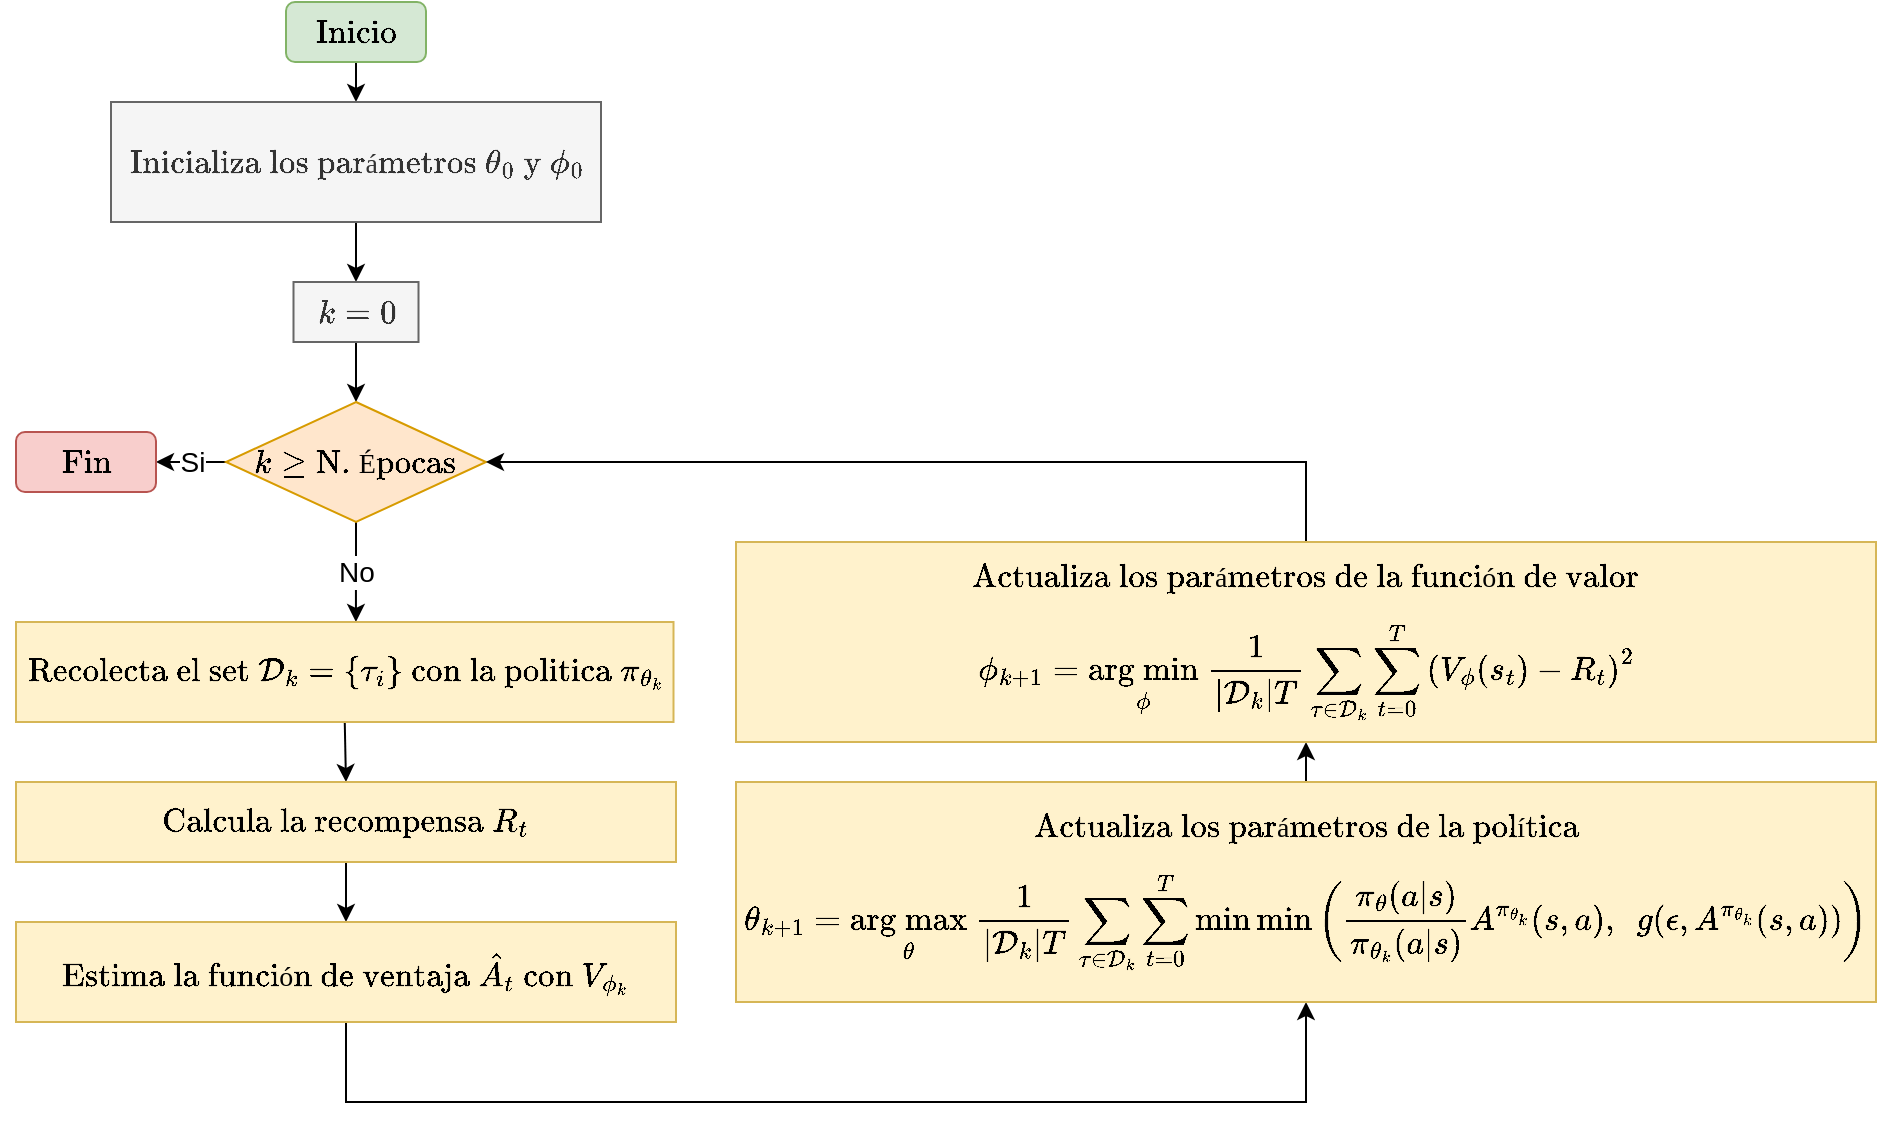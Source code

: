 <mxfile version="20.8.13" type="device"><diagram name="Page-1" id="76BeYTp0dS8QkQsK7aka"><mxGraphModel dx="931" dy="1300" grid="1" gridSize="10" guides="1" tooltips="1" connect="1" arrows="1" fold="1" page="1" pageScale="1" pageWidth="850" pageHeight="1100" math="1" shadow="0"><root><mxCell id="0"/><mxCell id="1" parent="0"/><mxCell id="2h0Cg1ZDNuY4bz9XLVjB-36" style="edgeStyle=orthogonalEdgeStyle;rounded=0;orthogonalLoop=1;jettySize=auto;html=1;exitX=0.5;exitY=1;exitDx=0;exitDy=0;entryX=0.5;entryY=0;entryDx=0;entryDy=0;fontSize=14;" edge="1" parent="1" source="2h0Cg1ZDNuY4bz9XLVjB-1" target="2h0Cg1ZDNuY4bz9XLVjB-2"><mxGeometry relative="1" as="geometry"/></mxCell><mxCell id="2h0Cg1ZDNuY4bz9XLVjB-1" value="$$\text{Inicio}$$" style="rounded=1;whiteSpace=wrap;html=1;fillColor=#d5e8d4;strokeColor=#82b366;fontSize=14;" vertex="1" parent="1"><mxGeometry x="335" y="120" width="70" height="30" as="geometry"/></mxCell><mxCell id="2h0Cg1ZDNuY4bz9XLVjB-14" style="edgeStyle=orthogonalEdgeStyle;rounded=0;orthogonalLoop=1;jettySize=auto;html=1;exitX=0.5;exitY=1;exitDx=0;exitDy=0;entryX=0.5;entryY=0;entryDx=0;entryDy=0;fontSize=14;" edge="1" parent="1" source="2h0Cg1ZDNuY4bz9XLVjB-2" target="2h0Cg1ZDNuY4bz9XLVjB-3"><mxGeometry relative="1" as="geometry"/></mxCell><mxCell id="2h0Cg1ZDNuY4bz9XLVjB-2" value="$$\text{Inicializa los parámetros } \\ \theta_0 \text{ y } \phi_0$$" style="rounded=0;align=center;whiteSpace=wrap;html=1;fillColor=#f5f5f5;fontColor=#333333;strokeColor=#666666;fontSize=14;" vertex="1" parent="1"><mxGeometry x="247.5" y="170" width="245" height="60" as="geometry"/></mxCell><mxCell id="2h0Cg1ZDNuY4bz9XLVjB-15" style="edgeStyle=orthogonalEdgeStyle;rounded=0;orthogonalLoop=1;jettySize=auto;html=1;exitX=0.5;exitY=1;exitDx=0;exitDy=0;entryX=0.5;entryY=0;entryDx=0;entryDy=0;fontSize=14;" edge="1" parent="1" source="2h0Cg1ZDNuY4bz9XLVjB-3" target="2h0Cg1ZDNuY4bz9XLVjB-4"><mxGeometry relative="1" as="geometry"/></mxCell><mxCell id="2h0Cg1ZDNuY4bz9XLVjB-3" value="$$k = 0$$" style="rounded=0;align=center;whiteSpace=wrap;html=1;fillColor=#f5f5f5;fontColor=#333333;strokeColor=#666666;fontSize=14;" vertex="1" parent="1"><mxGeometry x="338.75" y="260" width="62.5" height="30" as="geometry"/></mxCell><mxCell id="2h0Cg1ZDNuY4bz9XLVjB-16" value="No" style="edgeStyle=orthogonalEdgeStyle;rounded=0;orthogonalLoop=1;jettySize=auto;html=1;exitX=0.5;exitY=1;exitDx=0;exitDy=0;entryX=0.517;entryY=0;entryDx=0;entryDy=0;fontSize=14;entryPerimeter=0;" edge="1" parent="1" source="2h0Cg1ZDNuY4bz9XLVjB-4" target="2h0Cg1ZDNuY4bz9XLVjB-5"><mxGeometry relative="1" as="geometry"/></mxCell><mxCell id="2h0Cg1ZDNuY4bz9XLVjB-33" value="Si" style="edgeStyle=orthogonalEdgeStyle;rounded=0;orthogonalLoop=1;jettySize=auto;html=1;exitX=0;exitY=0.5;exitDx=0;exitDy=0;entryX=1;entryY=0.5;entryDx=0;entryDy=0;fontSize=14;" edge="1" parent="1" source="2h0Cg1ZDNuY4bz9XLVjB-4" target="2h0Cg1ZDNuY4bz9XLVjB-11"><mxGeometry relative="1" as="geometry"/></mxCell><mxCell id="2h0Cg1ZDNuY4bz9XLVjB-4" value="$$k \geq \text{N. Épocas}$$" style="rhombus;whiteSpace=wrap;html=1;fillColor=#ffe6cc;strokeColor=#d79b00;fontSize=14;" vertex="1" parent="1"><mxGeometry x="305" y="320" width="130" height="60" as="geometry"/></mxCell><mxCell id="2h0Cg1ZDNuY4bz9XLVjB-17" style="edgeStyle=orthogonalEdgeStyle;rounded=0;orthogonalLoop=1;jettySize=auto;html=1;exitX=0.5;exitY=1;exitDx=0;exitDy=0;entryX=0.5;entryY=0;entryDx=0;entryDy=0;fontSize=14;" edge="1" parent="1" source="2h0Cg1ZDNuY4bz9XLVjB-5" target="2h0Cg1ZDNuY4bz9XLVjB-7"><mxGeometry relative="1" as="geometry"/></mxCell><mxCell id="2h0Cg1ZDNuY4bz9XLVjB-5" value="$$\text{Recolecta el set } \mathcal{D}_k = \{\tau_i\} \text{ con la politica } \pi_{\theta_{k}}$$" style="rounded=0;align=center;whiteSpace=wrap;html=1;fillColor=#fff2cc;strokeColor=#d6b656;fontSize=14;" vertex="1" parent="1"><mxGeometry x="200" y="430" width="328.75" height="50" as="geometry"/></mxCell><mxCell id="2h0Cg1ZDNuY4bz9XLVjB-18" style="edgeStyle=orthogonalEdgeStyle;rounded=0;orthogonalLoop=1;jettySize=auto;html=1;exitX=0.5;exitY=1;exitDx=0;exitDy=0;entryX=0.5;entryY=0;entryDx=0;entryDy=0;fontSize=14;" edge="1" parent="1" source="2h0Cg1ZDNuY4bz9XLVjB-7" target="2h0Cg1ZDNuY4bz9XLVjB-8"><mxGeometry relative="1" as="geometry"/></mxCell><mxCell id="2h0Cg1ZDNuY4bz9XLVjB-7" value="$$\text{Calcula la recompensa } R_t$$" style="rounded=0;align=center;whiteSpace=wrap;html=1;fillColor=#fff2cc;strokeColor=#d6b656;fontSize=14;" vertex="1" parent="1"><mxGeometry x="200" y="510" width="330" height="40" as="geometry"/></mxCell><mxCell id="2h0Cg1ZDNuY4bz9XLVjB-30" style="edgeStyle=orthogonalEdgeStyle;rounded=0;orthogonalLoop=1;jettySize=auto;html=1;exitX=0.5;exitY=1;exitDx=0;exitDy=0;entryX=0.5;entryY=1;entryDx=0;entryDy=0;fontSize=14;" edge="1" parent="1" source="2h0Cg1ZDNuY4bz9XLVjB-8" target="2h0Cg1ZDNuY4bz9XLVjB-9"><mxGeometry relative="1" as="geometry"><Array as="points"><mxPoint x="370" y="670"/><mxPoint x="852" y="670"/></Array></mxGeometry></mxCell><mxCell id="2h0Cg1ZDNuY4bz9XLVjB-8" value="$$\text{Estima la función de ventaja } \hat{A_t} \text{ con } V_{\phi_{k}}$$" style="rounded=0;align=center;whiteSpace=wrap;html=1;fillColor=#fff2cc;strokeColor=#d6b656;fontSize=14;" vertex="1" parent="1"><mxGeometry x="200" y="580" width="330" height="50" as="geometry"/></mxCell><mxCell id="2h0Cg1ZDNuY4bz9XLVjB-31" style="edgeStyle=orthogonalEdgeStyle;rounded=0;orthogonalLoop=1;jettySize=auto;html=1;exitX=0.5;exitY=0;exitDx=0;exitDy=0;entryX=0.5;entryY=1;entryDx=0;entryDy=0;fontSize=14;" edge="1" parent="1" source="2h0Cg1ZDNuY4bz9XLVjB-9" target="2h0Cg1ZDNuY4bz9XLVjB-10"><mxGeometry relative="1" as="geometry"/></mxCell><mxCell id="2h0Cg1ZDNuY4bz9XLVjB-9" value="$$\text{Actualiza los parámetros de la política}$$ $$\theta_{k+1} = \underset{\theta}{\mathrm{arg \space max}} \space \frac{1}{|\mathcal{D_k}|T}\sum_{\tau \in \mathcal{D}_k}\sum_{t=0}^{T} \min \min{\left( \frac{\pi_{\theta}(a|s)}{\pi_{\theta_{k}}(a|s)} A^{\pi_{\theta_{k}}}(s,a), \space\space g(\epsilon, A^{\pi_{\theta_{k}}}(s,a)) \right)}$$" style="rounded=0;align=center;whiteSpace=wrap;html=1;fillColor=#fff2cc;strokeColor=#d6b656;fontSize=14;" vertex="1" parent="1"><mxGeometry x="560" y="510" width="570" height="110" as="geometry"/></mxCell><mxCell id="2h0Cg1ZDNuY4bz9XLVjB-32" style="edgeStyle=orthogonalEdgeStyle;rounded=0;orthogonalLoop=1;jettySize=auto;html=1;exitX=0.5;exitY=0;exitDx=0;exitDy=0;entryX=1;entryY=0.5;entryDx=0;entryDy=0;fontSize=14;" edge="1" parent="1" source="2h0Cg1ZDNuY4bz9XLVjB-10" target="2h0Cg1ZDNuY4bz9XLVjB-4"><mxGeometry relative="1" as="geometry"><Array as="points"><mxPoint x="845" y="350"/></Array></mxGeometry></mxCell><mxCell id="2h0Cg1ZDNuY4bz9XLVjB-10" value="$$\text{Actualiza los parámetros de la función de valor}$$ $$\phi_{k+1} = \underset{\phi}{\mathrm{arg \space min}} \space \frac{1}{|\mathcal{D_k}|T}\sum_{\tau \in \mathcal{D}_k}\sum_{t=0}^{T} \left( V_{\phi}(s_t) - R_t\right)^2$$" style="rounded=0;align=center;whiteSpace=wrap;html=1;fillColor=#fff2cc;strokeColor=#d6b656;fontSize=14;" vertex="1" parent="1"><mxGeometry x="560" y="390" width="570" height="100" as="geometry"/></mxCell><mxCell id="2h0Cg1ZDNuY4bz9XLVjB-11" value="$$\text{Fin}$$" style="rounded=1;whiteSpace=wrap;html=1;fillColor=#f8cecc;strokeColor=#b85450;fontSize=14;" vertex="1" parent="1"><mxGeometry x="200" y="335" width="70" height="30" as="geometry"/></mxCell></root></mxGraphModel></diagram></mxfile>